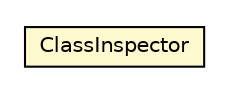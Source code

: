 #!/usr/local/bin/dot
#
# Class diagram 
# Generated by UMLGraph version R5_6-24-gf6e263 (http://www.umlgraph.org/)
#

digraph G {
	edge [fontname="Helvetica",fontsize=10,labelfontname="Helvetica",labelfontsize=10];
	node [fontname="Helvetica",fontsize=10,shape=plaintext];
	nodesep=0.25;
	ranksep=0.5;
	rankdir=LR;
	// com.gwtplatform.mvp.rebind.ClassInspector
	c133709 [label=<<table title="com.gwtplatform.mvp.rebind.ClassInspector" border="0" cellborder="1" cellspacing="0" cellpadding="2" port="p" bgcolor="lemonChiffon" href="./ClassInspector.html">
		<tr><td><table border="0" cellspacing="0" cellpadding="1">
<tr><td align="center" balign="center"> ClassInspector </td></tr>
		</table></td></tr>
		</table>>, URL="./ClassInspector.html", fontname="Helvetica", fontcolor="black", fontsize=10.0];
}

